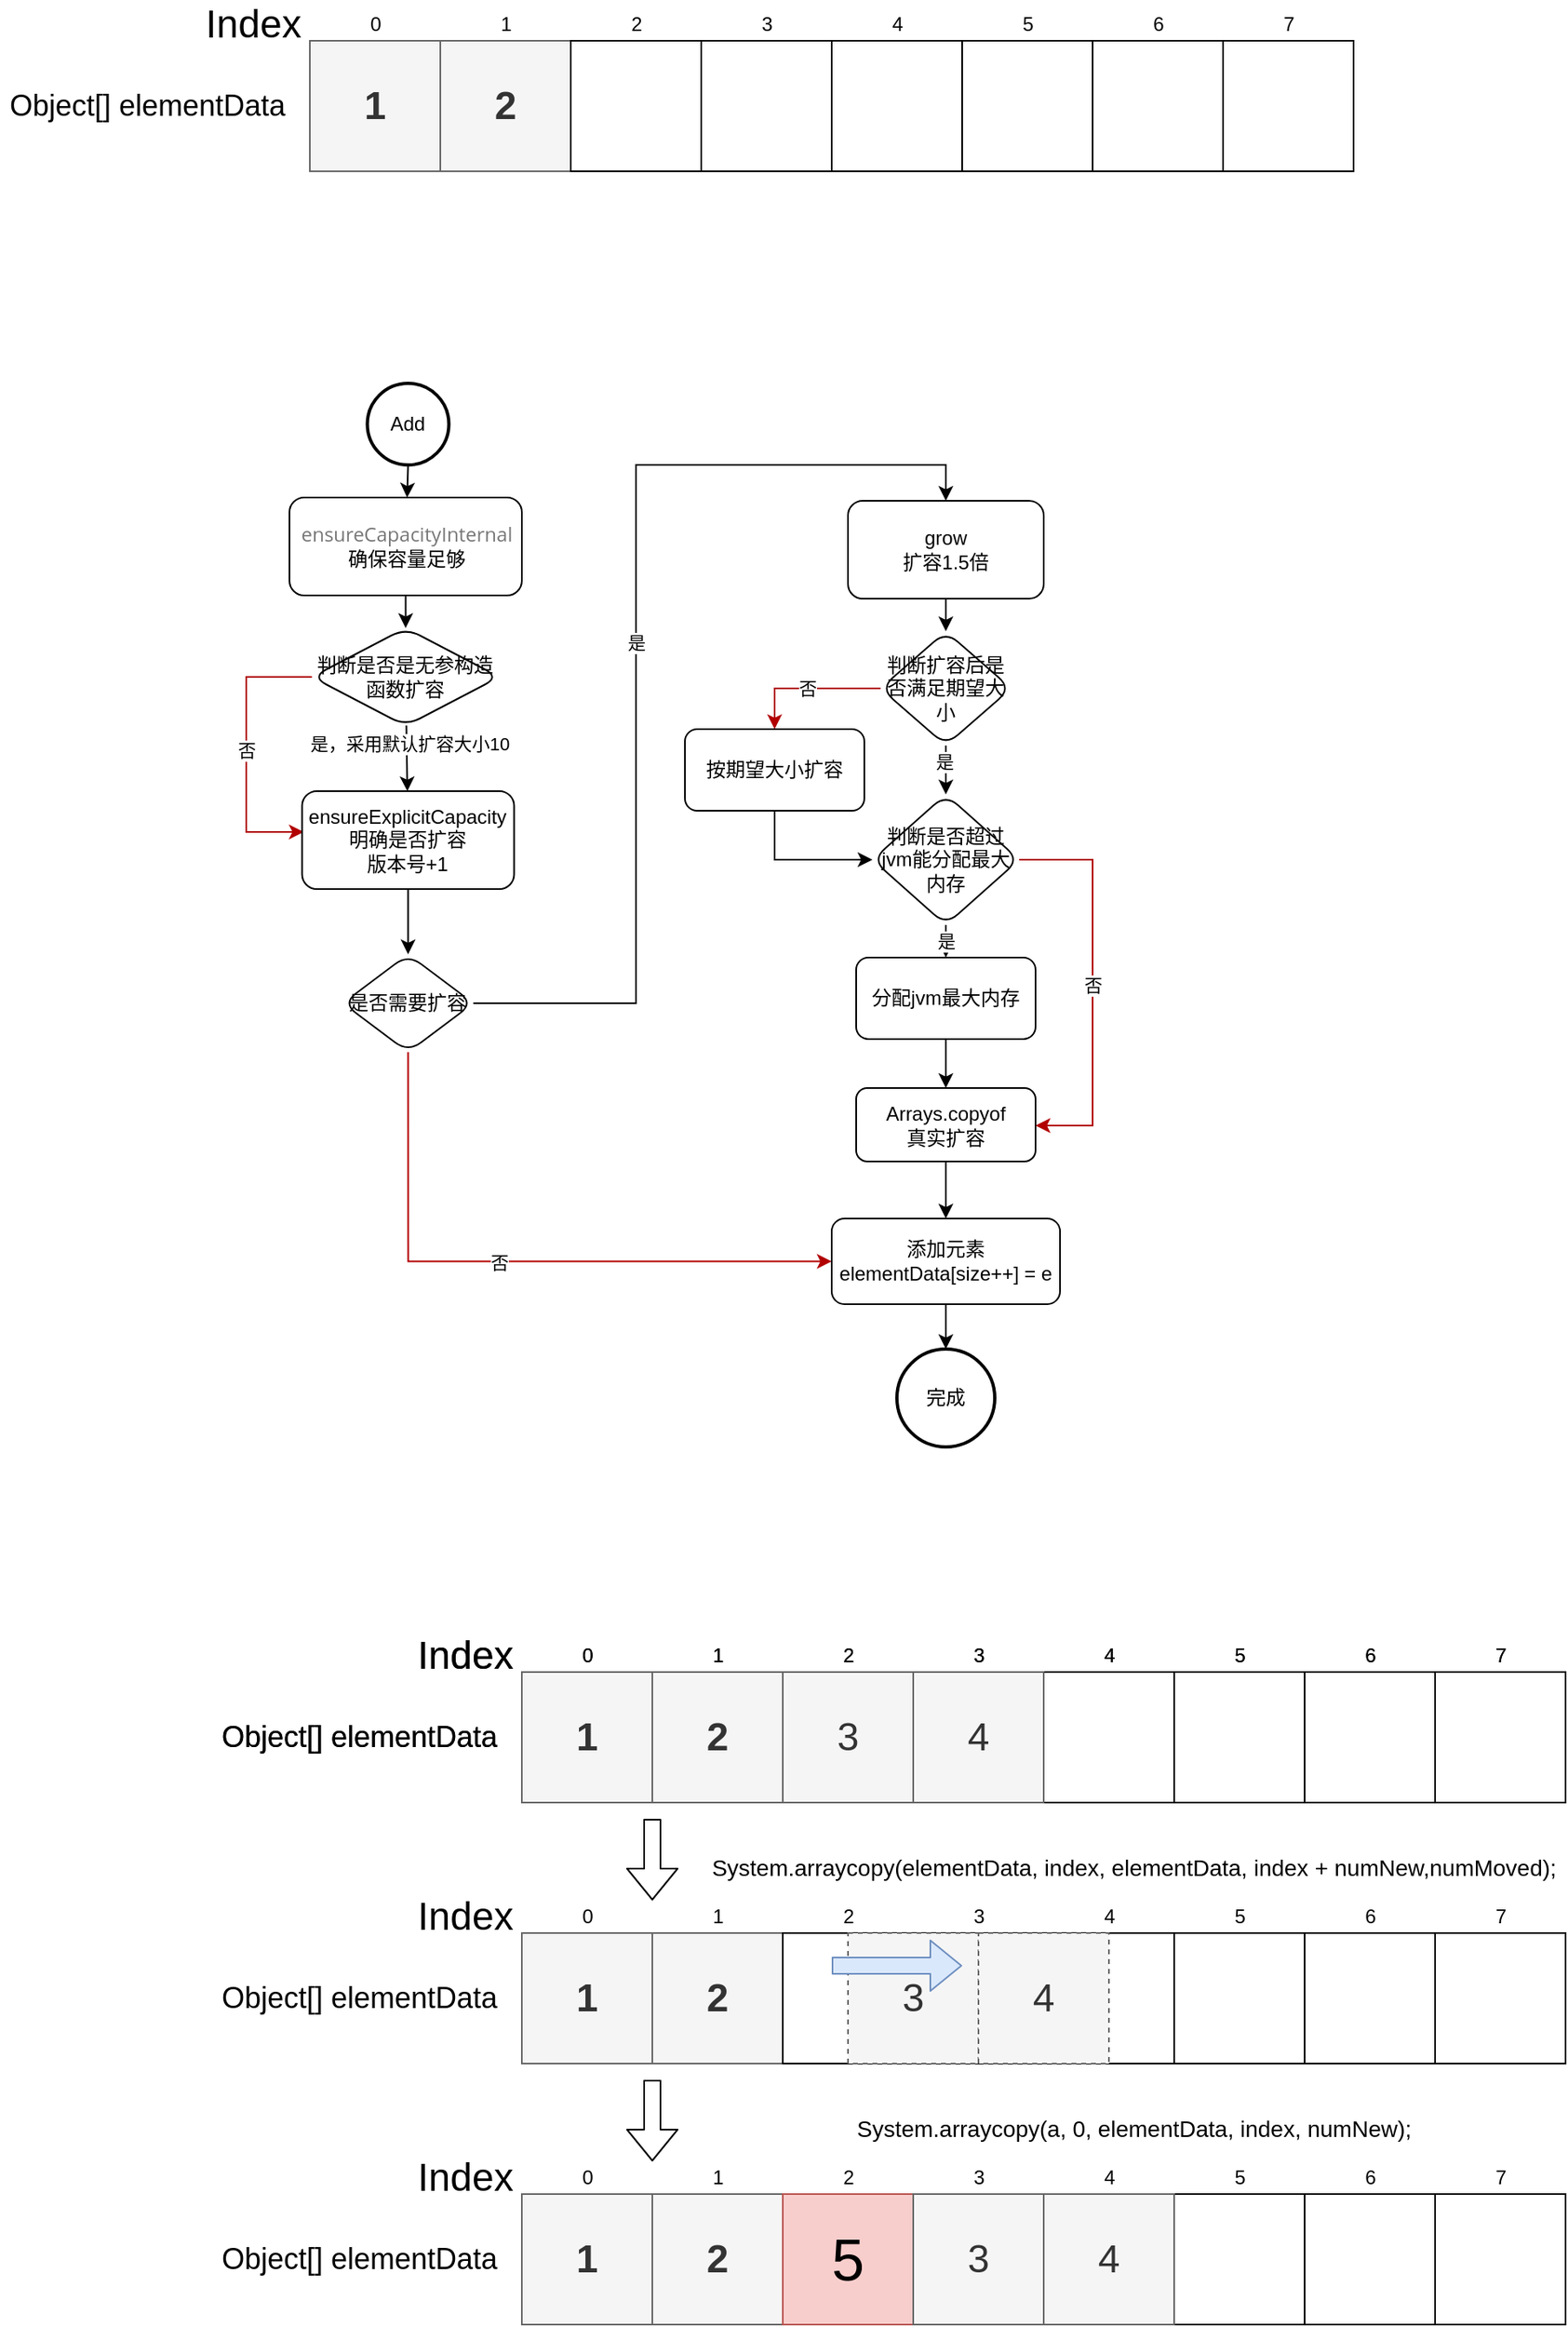 <mxfile version="13.7.9" type="device"><diagram id="JiQFWXmymDmPBgyIcWD0" name="第 1 页"><mxGraphModel dx="1024" dy="592" grid="1" gridSize="10" guides="1" tooltips="1" connect="1" arrows="1" fold="1" page="1" pageScale="1" pageWidth="4681" pageHeight="3300" math="0" shadow="0"><root><mxCell id="0"/><mxCell id="1" parent="0"/><mxCell id="VYayQv6b7MzLc7QeXshy-17" value="" style="rounded=0;whiteSpace=wrap;html=1;" vertex="1" parent="1"><mxGeometry x="360" y="1240" width="640" height="80" as="geometry"/></mxCell><mxCell id="VYayQv6b7MzLc7QeXshy-75" value="" style="rounded=0;whiteSpace=wrap;html=1;" vertex="1" parent="1"><mxGeometry x="680" y="1240" width="80" height="80" as="geometry"/></mxCell><mxCell id="L86AdJcy8oqk83bAIwBT-1" value="" style="rounded=0;whiteSpace=wrap;html=1;" parent="1" vertex="1"><mxGeometry x="230" y="80" width="640" height="80" as="geometry"/></mxCell><mxCell id="L86AdJcy8oqk83bAIwBT-2" value="&lt;font style=&quot;font-size: 24px&quot;&gt;&lt;b&gt;1&lt;/b&gt;&lt;/font&gt;" style="rounded=0;whiteSpace=wrap;html=1;fillColor=#f5f5f5;strokeColor=#666666;fontColor=#333333;" parent="1" vertex="1"><mxGeometry x="230" y="80" width="80" height="80" as="geometry"/></mxCell><mxCell id="L86AdJcy8oqk83bAIwBT-3" value="&lt;font style=&quot;font-size: 24px&quot;&gt;&lt;b&gt;2&lt;/b&gt;&lt;/font&gt;" style="rounded=0;whiteSpace=wrap;html=1;fillColor=#f5f5f5;strokeColor=#666666;fontColor=#333333;" parent="1" vertex="1"><mxGeometry x="310" y="80" width="80" height="80" as="geometry"/></mxCell><mxCell id="L86AdJcy8oqk83bAIwBT-4" value="" style="rounded=0;whiteSpace=wrap;html=1;" parent="1" vertex="1"><mxGeometry x="390" y="80" width="80" height="80" as="geometry"/></mxCell><mxCell id="L86AdJcy8oqk83bAIwBT-6" value="" style="rounded=0;whiteSpace=wrap;html=1;" parent="1" vertex="1"><mxGeometry x="550" y="80" width="80" height="80" as="geometry"/></mxCell><mxCell id="L86AdJcy8oqk83bAIwBT-7" value="" style="rounded=0;whiteSpace=wrap;html=1;" parent="1" vertex="1"><mxGeometry x="710" y="80" width="80" height="80" as="geometry"/></mxCell><mxCell id="L86AdJcy8oqk83bAIwBT-8" value="&lt;font style=&quot;font-size: 24px&quot;&gt;Index&lt;/font&gt;" style="text;html=1;align=center;verticalAlign=middle;resizable=0;points=[];autosize=1;" parent="1" vertex="1"><mxGeometry x="160" y="60" width="70" height="20" as="geometry"/></mxCell><mxCell id="L86AdJcy8oqk83bAIwBT-9" value="0" style="text;html=1;align=center;verticalAlign=middle;resizable=0;points=[];autosize=1;" parent="1" vertex="1"><mxGeometry x="260" y="60" width="20" height="20" as="geometry"/></mxCell><mxCell id="L86AdJcy8oqk83bAIwBT-10" value="1" style="text;html=1;align=center;verticalAlign=middle;resizable=0;points=[];autosize=1;" parent="1" vertex="1"><mxGeometry x="340" y="60" width="20" height="20" as="geometry"/></mxCell><mxCell id="L86AdJcy8oqk83bAIwBT-11" value="2" style="text;html=1;align=center;verticalAlign=middle;resizable=0;points=[];autosize=1;" parent="1" vertex="1"><mxGeometry x="420" y="60" width="20" height="20" as="geometry"/></mxCell><mxCell id="L86AdJcy8oqk83bAIwBT-12" value="3" style="text;html=1;align=center;verticalAlign=middle;resizable=0;points=[];autosize=1;" parent="1" vertex="1"><mxGeometry x="500" y="60" width="20" height="20" as="geometry"/></mxCell><mxCell id="L86AdJcy8oqk83bAIwBT-13" value="4" style="text;html=1;align=center;verticalAlign=middle;resizable=0;points=[];autosize=1;" parent="1" vertex="1"><mxGeometry x="580" y="60" width="20" height="20" as="geometry"/></mxCell><mxCell id="L86AdJcy8oqk83bAIwBT-14" value="5" style="text;html=1;align=center;verticalAlign=middle;resizable=0;points=[];autosize=1;" parent="1" vertex="1"><mxGeometry x="660" y="60" width="20" height="20" as="geometry"/></mxCell><mxCell id="L86AdJcy8oqk83bAIwBT-15" value="6" style="text;html=1;align=center;verticalAlign=middle;resizable=0;points=[];autosize=1;" parent="1" vertex="1"><mxGeometry x="740" y="60" width="20" height="20" as="geometry"/></mxCell><mxCell id="L86AdJcy8oqk83bAIwBT-16" value="7" style="text;html=1;align=center;verticalAlign=middle;resizable=0;points=[];autosize=1;" parent="1" vertex="1"><mxGeometry x="820" y="60" width="20" height="20" as="geometry"/></mxCell><mxCell id="L86AdJcy8oqk83bAIwBT-17" value="&lt;font style=&quot;font-size: 18px&quot;&gt;Object[] elementData&lt;/font&gt;" style="text;html=1;align=center;verticalAlign=middle;resizable=0;points=[];autosize=1;" parent="1" vertex="1"><mxGeometry x="40" y="110" width="180" height="20" as="geometry"/></mxCell><mxCell id="L86AdJcy8oqk83bAIwBT-25" style="edgeStyle=none;rounded=0;orthogonalLoop=1;jettySize=auto;html=1;exitX=0.5;exitY=1;exitDx=0;exitDy=0;" parent="1" source="L86AdJcy8oqk83bAIwBT-61" target="L86AdJcy8oqk83bAIwBT-22" edge="1"><mxGeometry relative="1" as="geometry"><mxPoint x="291.25" y="290" as="sourcePoint"/></mxGeometry></mxCell><mxCell id="L86AdJcy8oqk83bAIwBT-28" value="" style="edgeStyle=none;rounded=0;orthogonalLoop=1;jettySize=auto;html=1;" parent="1" source="L86AdJcy8oqk83bAIwBT-22" target="L86AdJcy8oqk83bAIwBT-27" edge="1"><mxGeometry relative="1" as="geometry"/></mxCell><mxCell id="L86AdJcy8oqk83bAIwBT-22" value="&lt;span style=&quot;text-align: left ; background-color: rgb(255 , 255 , 255)&quot;&gt;&lt;font color=&quot;#777777&quot; face=&quot;open sans, clear sans, helvetica neue, helvetica, arial, sans-serif&quot;&gt;&lt;font style=&quot;font-size: 12px&quot;&gt;ensureCapacityInternal&lt;/font&gt;&lt;br&gt;&lt;/font&gt;确保容量足够&lt;br&gt;&lt;/span&gt;" style="rounded=1;whiteSpace=wrap;html=1;" parent="1" vertex="1"><mxGeometry x="217.5" y="360" width="142.5" height="60" as="geometry"/></mxCell><mxCell id="L86AdJcy8oqk83bAIwBT-30" value="" style="edgeStyle=none;rounded=0;orthogonalLoop=1;jettySize=auto;html=1;" parent="1" source="L86AdJcy8oqk83bAIwBT-27" target="L86AdJcy8oqk83bAIwBT-29" edge="1"><mxGeometry relative="1" as="geometry"/></mxCell><mxCell id="L86AdJcy8oqk83bAIwBT-51" value="是，采用默认扩容大小10" style="edgeLabel;html=1;align=center;verticalAlign=middle;resizable=0;points=[];" parent="L86AdJcy8oqk83bAIwBT-30" vertex="1" connectable="0"><mxGeometry x="-0.48" y="1" relative="1" as="geometry"><mxPoint as="offset"/></mxGeometry></mxCell><mxCell id="L86AdJcy8oqk83bAIwBT-50" value="否" style="edgeStyle=orthogonalEdgeStyle;rounded=0;orthogonalLoop=1;jettySize=auto;html=1;exitX=0;exitY=0.5;exitDx=0;exitDy=0;entryX=0;entryY=0.5;entryDx=0;entryDy=0;fillColor=#e51400;strokeColor=#B20000;" parent="1" source="L86AdJcy8oqk83bAIwBT-27" edge="1"><mxGeometry relative="1" as="geometry"><mxPoint x="226.25" y="450" as="sourcePoint"/><mxPoint x="226.25" y="565" as="targetPoint"/><Array as="points"><mxPoint x="191" y="470"/><mxPoint x="191" y="565"/></Array></mxGeometry></mxCell><mxCell id="L86AdJcy8oqk83bAIwBT-27" value="判断是否是无参构造函数扩容" style="rhombus;whiteSpace=wrap;html=1;rounded=1;" parent="1" vertex="1"><mxGeometry x="231.25" y="440" width="115" height="60" as="geometry"/></mxCell><mxCell id="L86AdJcy8oqk83bAIwBT-68" style="edgeStyle=orthogonalEdgeStyle;rounded=0;orthogonalLoop=1;jettySize=auto;html=1;exitX=0.5;exitY=1;exitDx=0;exitDy=0;entryX=0.5;entryY=0;entryDx=0;entryDy=0;" parent="1" source="L86AdJcy8oqk83bAIwBT-29" target="L86AdJcy8oqk83bAIwBT-31" edge="1"><mxGeometry relative="1" as="geometry"/></mxCell><mxCell id="L86AdJcy8oqk83bAIwBT-29" value="ensureExplicitCapacity&lt;br&gt;明确是否扩容&lt;br&gt;版本号+1" style="whiteSpace=wrap;html=1;rounded=1;" parent="1" vertex="1"><mxGeometry x="225.25" y="540" width="130" height="60" as="geometry"/></mxCell><mxCell id="L86AdJcy8oqk83bAIwBT-35" value="是" style="edgeStyle=orthogonalEdgeStyle;rounded=0;orthogonalLoop=1;jettySize=auto;html=1;entryX=0.5;entryY=0;entryDx=0;entryDy=0;" parent="1" source="L86AdJcy8oqk83bAIwBT-31" target="L86AdJcy8oqk83bAIwBT-34" edge="1"><mxGeometry relative="1" as="geometry"><Array as="points"><mxPoint x="430" y="670"/><mxPoint x="430" y="340"/><mxPoint x="620" y="340"/></Array></mxGeometry></mxCell><mxCell id="L86AdJcy8oqk83bAIwBT-52" style="edgeStyle=orthogonalEdgeStyle;rounded=0;orthogonalLoop=1;jettySize=auto;html=1;entryX=0;entryY=0.5;entryDx=0;entryDy=0;fillColor=#e51400;strokeColor=#B20000;exitX=0.5;exitY=1;exitDx=0;exitDy=0;" parent="1" source="L86AdJcy8oqk83bAIwBT-31" target="L86AdJcy8oqk83bAIwBT-70" edge="1"><mxGeometry relative="1" as="geometry"><mxPoint x="400" y="700" as="sourcePoint"/><Array as="points"><mxPoint x="290" y="828"/></Array></mxGeometry></mxCell><mxCell id="L86AdJcy8oqk83bAIwBT-53" value="否" style="edgeLabel;html=1;align=center;verticalAlign=middle;resizable=0;points=[];" parent="L86AdJcy8oqk83bAIwBT-52" vertex="1" connectable="0"><mxGeometry x="-0.055" relative="1" as="geometry"><mxPoint as="offset"/></mxGeometry></mxCell><mxCell id="L86AdJcy8oqk83bAIwBT-31" value="是否需要扩容" style="rhombus;whiteSpace=wrap;html=1;rounded=1;" parent="1" vertex="1"><mxGeometry x="250.25" y="640" width="80" height="60" as="geometry"/></mxCell><mxCell id="L86AdJcy8oqk83bAIwBT-37" value="" style="edgeStyle=none;rounded=0;orthogonalLoop=1;jettySize=auto;html=1;" parent="1" source="L86AdJcy8oqk83bAIwBT-34" target="L86AdJcy8oqk83bAIwBT-36" edge="1"><mxGeometry relative="1" as="geometry"/></mxCell><mxCell id="L86AdJcy8oqk83bAIwBT-34" value="grow&lt;br&gt;扩容1.5倍" style="whiteSpace=wrap;html=1;rounded=1;" parent="1" vertex="1"><mxGeometry x="560" y="362" width="120" height="60" as="geometry"/></mxCell><mxCell id="L86AdJcy8oqk83bAIwBT-39" value="" style="edgeStyle=none;rounded=0;orthogonalLoop=1;jettySize=auto;html=1;" parent="1" source="L86AdJcy8oqk83bAIwBT-36" target="L86AdJcy8oqk83bAIwBT-38" edge="1"><mxGeometry relative="1" as="geometry"/></mxCell><mxCell id="L86AdJcy8oqk83bAIwBT-40" value="是" style="edgeLabel;html=1;align=center;verticalAlign=middle;resizable=0;points=[];" parent="L86AdJcy8oqk83bAIwBT-39" vertex="1" connectable="0"><mxGeometry x="-0.38" y="-1" relative="1" as="geometry"><mxPoint as="offset"/></mxGeometry></mxCell><mxCell id="L86AdJcy8oqk83bAIwBT-54" value="否" style="edgeStyle=orthogonalEdgeStyle;rounded=0;orthogonalLoop=1;jettySize=auto;html=1;exitX=0;exitY=0.5;exitDx=0;exitDy=0;fillColor=#e51400;strokeColor=#B20000;entryX=0.5;entryY=0;entryDx=0;entryDy=0;" parent="1" source="L86AdJcy8oqk83bAIwBT-36" target="L86AdJcy8oqk83bAIwBT-55" edge="1"><mxGeometry relative="1" as="geometry"><mxPoint x="500" y="602" as="targetPoint"/></mxGeometry></mxCell><mxCell id="L86AdJcy8oqk83bAIwBT-36" value="判断扩容后是否满足期望大小" style="rhombus;whiteSpace=wrap;html=1;rounded=1;" parent="1" vertex="1"><mxGeometry x="580" y="442" width="80" height="70" as="geometry"/></mxCell><mxCell id="L86AdJcy8oqk83bAIwBT-43" value="是" style="edgeStyle=none;rounded=0;orthogonalLoop=1;jettySize=auto;html=1;" parent="1" source="L86AdJcy8oqk83bAIwBT-38" target="L86AdJcy8oqk83bAIwBT-42" edge="1"><mxGeometry relative="1" as="geometry"/></mxCell><mxCell id="L86AdJcy8oqk83bAIwBT-59" value="否" style="edgeStyle=orthogonalEdgeStyle;rounded=0;orthogonalLoop=1;jettySize=auto;html=1;exitX=1;exitY=0.5;exitDx=0;exitDy=0;fillColor=#e51400;strokeColor=#B20000;entryX=1;entryY=0.511;entryDx=0;entryDy=0;entryPerimeter=0;" parent="1" source="L86AdJcy8oqk83bAIwBT-38" target="L86AdJcy8oqk83bAIwBT-44" edge="1"><mxGeometry relative="1" as="geometry"><mxPoint x="700" y="765" as="targetPoint"/><Array as="points"><mxPoint x="710" y="582"/><mxPoint x="710" y="745"/></Array></mxGeometry></mxCell><mxCell id="L86AdJcy8oqk83bAIwBT-38" value="判断是否超过jvm能分配最大内存" style="rhombus;whiteSpace=wrap;html=1;rounded=1;" parent="1" vertex="1"><mxGeometry x="575" y="542" width="90" height="80" as="geometry"/></mxCell><mxCell id="L86AdJcy8oqk83bAIwBT-45" value="" style="edgeStyle=none;rounded=0;orthogonalLoop=1;jettySize=auto;html=1;" parent="1" source="L86AdJcy8oqk83bAIwBT-42" target="L86AdJcy8oqk83bAIwBT-44" edge="1"><mxGeometry relative="1" as="geometry"/></mxCell><mxCell id="L86AdJcy8oqk83bAIwBT-42" value="分配jvm最大内存" style="whiteSpace=wrap;html=1;rounded=1;" parent="1" vertex="1"><mxGeometry x="565" y="642" width="110" height="50" as="geometry"/></mxCell><mxCell id="L86AdJcy8oqk83bAIwBT-71" value="" style="edgeStyle=orthogonalEdgeStyle;rounded=0;orthogonalLoop=1;jettySize=auto;html=1;" parent="1" source="L86AdJcy8oqk83bAIwBT-44" target="L86AdJcy8oqk83bAIwBT-70" edge="1"><mxGeometry relative="1" as="geometry"/></mxCell><mxCell id="L86AdJcy8oqk83bAIwBT-44" value="Arrays.copyof&lt;br&gt;真实扩容" style="whiteSpace=wrap;html=1;rounded=1;" parent="1" vertex="1"><mxGeometry x="565" y="722" width="110" height="45" as="geometry"/></mxCell><mxCell id="L86AdJcy8oqk83bAIwBT-46" value="完成" style="strokeWidth=2;html=1;shape=mxgraph.flowchart.start_2;whiteSpace=wrap;" parent="1" vertex="1"><mxGeometry x="590" y="882" width="60" height="60" as="geometry"/></mxCell><mxCell id="L86AdJcy8oqk83bAIwBT-62" style="edgeStyle=orthogonalEdgeStyle;rounded=0;orthogonalLoop=1;jettySize=auto;html=1;exitX=0.5;exitY=1;exitDx=0;exitDy=0;entryX=0;entryY=0.5;entryDx=0;entryDy=0;" parent="1" source="L86AdJcy8oqk83bAIwBT-55" target="L86AdJcy8oqk83bAIwBT-38" edge="1"><mxGeometry relative="1" as="geometry"/></mxCell><mxCell id="L86AdJcy8oqk83bAIwBT-55" value="按期望大小扩容" style="whiteSpace=wrap;html=1;rounded=1;" parent="1" vertex="1"><mxGeometry x="460" y="502" width="110" height="50" as="geometry"/></mxCell><mxCell id="L86AdJcy8oqk83bAIwBT-61" value="Add" style="strokeWidth=2;html=1;shape=mxgraph.flowchart.start_2;whiteSpace=wrap;" parent="1" vertex="1"><mxGeometry x="265.25" y="290" width="50" height="50" as="geometry"/></mxCell><mxCell id="L86AdJcy8oqk83bAIwBT-63" style="edgeStyle=none;rounded=0;orthogonalLoop=1;jettySize=auto;html=1;exitX=0.5;exitY=1;exitDx=0;exitDy=0;" parent="1" target="L86AdJcy8oqk83bAIwBT-61" edge="1"><mxGeometry relative="1" as="geometry"><mxPoint x="291.25" y="290" as="sourcePoint"/><mxPoint x="289.5" y="360" as="targetPoint"/></mxGeometry></mxCell><mxCell id="L86AdJcy8oqk83bAIwBT-72" style="edgeStyle=orthogonalEdgeStyle;rounded=0;orthogonalLoop=1;jettySize=auto;html=1;exitX=0.5;exitY=1;exitDx=0;exitDy=0;entryX=0.5;entryY=0;entryDx=0;entryDy=0;entryPerimeter=0;" parent="1" source="L86AdJcy8oqk83bAIwBT-70" target="L86AdJcy8oqk83bAIwBT-46" edge="1"><mxGeometry relative="1" as="geometry"/></mxCell><mxCell id="L86AdJcy8oqk83bAIwBT-70" value="添加元素&lt;br&gt;elementData[size++] = e" style="whiteSpace=wrap;html=1;rounded=1;" parent="1" vertex="1"><mxGeometry x="550" y="802" width="140" height="52.5" as="geometry"/></mxCell><mxCell id="VYayQv6b7MzLc7QeXshy-1" value="" style="rounded=0;whiteSpace=wrap;html=1;" vertex="1" parent="1"><mxGeometry x="360" y="1080" width="640" height="80" as="geometry"/></mxCell><mxCell id="VYayQv6b7MzLc7QeXshy-2" value="&lt;font style=&quot;font-size: 24px&quot;&gt;&lt;b&gt;1&lt;/b&gt;&lt;/font&gt;" style="rounded=0;whiteSpace=wrap;html=1;fillColor=#f5f5f5;strokeColor=#666666;fontColor=#333333;" vertex="1" parent="1"><mxGeometry x="360" y="1080" width="80" height="80" as="geometry"/></mxCell><mxCell id="VYayQv6b7MzLc7QeXshy-3" value="&lt;font style=&quot;font-size: 24px&quot;&gt;&lt;b&gt;2&lt;/b&gt;&lt;/font&gt;" style="rounded=0;whiteSpace=wrap;html=1;fillColor=#f5f5f5;strokeColor=#666666;fontColor=#333333;" vertex="1" parent="1"><mxGeometry x="440" y="1080" width="80" height="80" as="geometry"/></mxCell><mxCell id="VYayQv6b7MzLc7QeXshy-4" value="3" style="rounded=0;whiteSpace=wrap;html=1;" vertex="1" parent="1"><mxGeometry x="520" y="1080" width="80" height="80" as="geometry"/></mxCell><mxCell id="VYayQv6b7MzLc7QeXshy-5" value="" style="rounded=0;whiteSpace=wrap;html=1;" vertex="1" parent="1"><mxGeometry x="680" y="1080" width="80" height="80" as="geometry"/></mxCell><mxCell id="VYayQv6b7MzLc7QeXshy-6" value="" style="rounded=0;whiteSpace=wrap;html=1;" vertex="1" parent="1"><mxGeometry x="840" y="1080" width="80" height="80" as="geometry"/></mxCell><mxCell id="VYayQv6b7MzLc7QeXshy-7" value="&lt;font style=&quot;font-size: 24px&quot;&gt;Index&lt;/font&gt;" style="text;html=1;align=center;verticalAlign=middle;resizable=0;points=[];autosize=1;" vertex="1" parent="1"><mxGeometry x="290" y="1060" width="70" height="20" as="geometry"/></mxCell><mxCell id="VYayQv6b7MzLc7QeXshy-8" value="0" style="text;html=1;align=center;verticalAlign=middle;resizable=0;points=[];autosize=1;" vertex="1" parent="1"><mxGeometry x="390" y="1060" width="20" height="20" as="geometry"/></mxCell><mxCell id="VYayQv6b7MzLc7QeXshy-9" value="1" style="text;html=1;align=center;verticalAlign=middle;resizable=0;points=[];autosize=1;" vertex="1" parent="1"><mxGeometry x="470" y="1060" width="20" height="20" as="geometry"/></mxCell><mxCell id="VYayQv6b7MzLc7QeXshy-10" value="2" style="text;html=1;align=center;verticalAlign=middle;resizable=0;points=[];autosize=1;" vertex="1" parent="1"><mxGeometry x="550" y="1060" width="20" height="20" as="geometry"/></mxCell><mxCell id="VYayQv6b7MzLc7QeXshy-11" value="3" style="text;html=1;align=center;verticalAlign=middle;resizable=0;points=[];autosize=1;" vertex="1" parent="1"><mxGeometry x="630" y="1060" width="20" height="20" as="geometry"/></mxCell><mxCell id="VYayQv6b7MzLc7QeXshy-12" value="4" style="text;html=1;align=center;verticalAlign=middle;resizable=0;points=[];autosize=1;" vertex="1" parent="1"><mxGeometry x="710" y="1060" width="20" height="20" as="geometry"/></mxCell><mxCell id="VYayQv6b7MzLc7QeXshy-13" value="5" style="text;html=1;align=center;verticalAlign=middle;resizable=0;points=[];autosize=1;" vertex="1" parent="1"><mxGeometry x="790" y="1060" width="20" height="20" as="geometry"/></mxCell><mxCell id="VYayQv6b7MzLc7QeXshy-14" value="6" style="text;html=1;align=center;verticalAlign=middle;resizable=0;points=[];autosize=1;" vertex="1" parent="1"><mxGeometry x="870" y="1060" width="20" height="20" as="geometry"/></mxCell><mxCell id="VYayQv6b7MzLc7QeXshy-15" value="7" style="text;html=1;align=center;verticalAlign=middle;resizable=0;points=[];autosize=1;" vertex="1" parent="1"><mxGeometry x="950" y="1060" width="20" height="20" as="geometry"/></mxCell><mxCell id="VYayQv6b7MzLc7QeXshy-16" value="&lt;font style=&quot;font-size: 18px&quot;&gt;Object[] elementData&lt;/font&gt;" style="text;html=1;align=center;verticalAlign=middle;resizable=0;points=[];autosize=1;" vertex="1" parent="1"><mxGeometry x="170" y="1110" width="180" height="20" as="geometry"/></mxCell><mxCell id="VYayQv6b7MzLc7QeXshy-18" value="&lt;font style=&quot;font-size: 24px&quot;&gt;&lt;b&gt;1&lt;/b&gt;&lt;/font&gt;" style="rounded=0;whiteSpace=wrap;html=1;fillColor=#f5f5f5;strokeColor=#666666;fontColor=#333333;" vertex="1" parent="1"><mxGeometry x="360" y="1240" width="80" height="80" as="geometry"/></mxCell><mxCell id="VYayQv6b7MzLc7QeXshy-19" value="&lt;font style=&quot;font-size: 24px&quot;&gt;&lt;b&gt;2&lt;/b&gt;&lt;/font&gt;" style="rounded=0;whiteSpace=wrap;html=1;fillColor=#f5f5f5;strokeColor=#666666;fontColor=#333333;" vertex="1" parent="1"><mxGeometry x="440" y="1240" width="80" height="80" as="geometry"/></mxCell><mxCell id="VYayQv6b7MzLc7QeXshy-20" value="" style="rounded=0;whiteSpace=wrap;html=1;" vertex="1" parent="1"><mxGeometry x="520" y="1240" width="80" height="80" as="geometry"/></mxCell><mxCell id="VYayQv6b7MzLc7QeXshy-22" value="" style="rounded=0;whiteSpace=wrap;html=1;" vertex="1" parent="1"><mxGeometry x="840" y="1240" width="80" height="80" as="geometry"/></mxCell><mxCell id="VYayQv6b7MzLc7QeXshy-23" value="&lt;font style=&quot;font-size: 24px&quot;&gt;Index&lt;/font&gt;" style="text;html=1;align=center;verticalAlign=middle;resizable=0;points=[];autosize=1;" vertex="1" parent="1"><mxGeometry x="290" y="1220" width="70" height="20" as="geometry"/></mxCell><mxCell id="VYayQv6b7MzLc7QeXshy-24" value="0" style="text;html=1;align=center;verticalAlign=middle;resizable=0;points=[];autosize=1;" vertex="1" parent="1"><mxGeometry x="390" y="1220" width="20" height="20" as="geometry"/></mxCell><mxCell id="VYayQv6b7MzLc7QeXshy-25" value="1" style="text;html=1;align=center;verticalAlign=middle;resizable=0;points=[];autosize=1;" vertex="1" parent="1"><mxGeometry x="470" y="1220" width="20" height="20" as="geometry"/></mxCell><mxCell id="VYayQv6b7MzLc7QeXshy-26" value="2" style="text;html=1;align=center;verticalAlign=middle;resizable=0;points=[];autosize=1;" vertex="1" parent="1"><mxGeometry x="550" y="1220" width="20" height="20" as="geometry"/></mxCell><mxCell id="VYayQv6b7MzLc7QeXshy-27" value="3" style="text;html=1;align=center;verticalAlign=middle;resizable=0;points=[];autosize=1;" vertex="1" parent="1"><mxGeometry x="630" y="1220" width="20" height="20" as="geometry"/></mxCell><mxCell id="VYayQv6b7MzLc7QeXshy-28" value="4" style="text;html=1;align=center;verticalAlign=middle;resizable=0;points=[];autosize=1;" vertex="1" parent="1"><mxGeometry x="710" y="1220" width="20" height="20" as="geometry"/></mxCell><mxCell id="VYayQv6b7MzLc7QeXshy-29" value="5" style="text;html=1;align=center;verticalAlign=middle;resizable=0;points=[];autosize=1;" vertex="1" parent="1"><mxGeometry x="790" y="1220" width="20" height="20" as="geometry"/></mxCell><mxCell id="VYayQv6b7MzLc7QeXshy-30" value="6" style="text;html=1;align=center;verticalAlign=middle;resizable=0;points=[];autosize=1;" vertex="1" parent="1"><mxGeometry x="870" y="1220" width="20" height="20" as="geometry"/></mxCell><mxCell id="VYayQv6b7MzLc7QeXshy-31" value="7" style="text;html=1;align=center;verticalAlign=middle;resizable=0;points=[];autosize=1;" vertex="1" parent="1"><mxGeometry x="950" y="1220" width="20" height="20" as="geometry"/></mxCell><mxCell id="VYayQv6b7MzLc7QeXshy-32" value="&lt;font style=&quot;font-size: 18px&quot;&gt;Object[] elementData&lt;/font&gt;" style="text;html=1;align=center;verticalAlign=middle;resizable=0;points=[];autosize=1;" vertex="1" parent="1"><mxGeometry x="170" y="1270" width="180" height="20" as="geometry"/></mxCell><mxCell id="VYayQv6b7MzLc7QeXshy-33" value="" style="rounded=0;whiteSpace=wrap;html=1;" vertex="1" parent="1"><mxGeometry x="360" y="1080" width="640" height="80" as="geometry"/></mxCell><mxCell id="VYayQv6b7MzLc7QeXshy-34" value="&lt;font style=&quot;font-size: 24px&quot;&gt;&lt;b&gt;1&lt;/b&gt;&lt;/font&gt;" style="rounded=0;whiteSpace=wrap;html=1;fillColor=#f5f5f5;strokeColor=#666666;fontColor=#333333;" vertex="1" parent="1"><mxGeometry x="360" y="1080" width="80" height="80" as="geometry"/></mxCell><mxCell id="VYayQv6b7MzLc7QeXshy-35" value="&lt;font style=&quot;font-size: 24px&quot;&gt;&lt;b&gt;2&lt;/b&gt;&lt;/font&gt;" style="rounded=0;whiteSpace=wrap;html=1;fillColor=#f5f5f5;strokeColor=#666666;fontColor=#333333;" vertex="1" parent="1"><mxGeometry x="440" y="1080" width="80" height="80" as="geometry"/></mxCell><mxCell id="VYayQv6b7MzLc7QeXshy-36" value="&lt;font style=&quot;font-size: 24px&quot;&gt;3&lt;/font&gt;" style="rounded=0;whiteSpace=wrap;html=1;fillColor=#f5f5f5;strokeColor=#666666;fontColor=#333333;" vertex="1" parent="1"><mxGeometry x="520" y="1080" width="80" height="80" as="geometry"/></mxCell><mxCell id="VYayQv6b7MzLc7QeXshy-37" value="" style="rounded=0;whiteSpace=wrap;html=1;" vertex="1" parent="1"><mxGeometry x="680" y="1080" width="80" height="80" as="geometry"/></mxCell><mxCell id="VYayQv6b7MzLc7QeXshy-38" value="" style="rounded=0;whiteSpace=wrap;html=1;" vertex="1" parent="1"><mxGeometry x="840" y="1080" width="80" height="80" as="geometry"/></mxCell><mxCell id="VYayQv6b7MzLc7QeXshy-39" value="&lt;font style=&quot;font-size: 24px&quot;&gt;Index&lt;/font&gt;" style="text;html=1;align=center;verticalAlign=middle;resizable=0;points=[];autosize=1;" vertex="1" parent="1"><mxGeometry x="290" y="1060" width="70" height="20" as="geometry"/></mxCell><mxCell id="VYayQv6b7MzLc7QeXshy-40" value="0" style="text;html=1;align=center;verticalAlign=middle;resizable=0;points=[];autosize=1;" vertex="1" parent="1"><mxGeometry x="390" y="1060" width="20" height="20" as="geometry"/></mxCell><mxCell id="VYayQv6b7MzLc7QeXshy-41" value="1" style="text;html=1;align=center;verticalAlign=middle;resizable=0;points=[];autosize=1;" vertex="1" parent="1"><mxGeometry x="470" y="1060" width="20" height="20" as="geometry"/></mxCell><mxCell id="VYayQv6b7MzLc7QeXshy-42" value="2" style="text;html=1;align=center;verticalAlign=middle;resizable=0;points=[];autosize=1;" vertex="1" parent="1"><mxGeometry x="550" y="1060" width="20" height="20" as="geometry"/></mxCell><mxCell id="VYayQv6b7MzLc7QeXshy-43" value="3" style="text;html=1;align=center;verticalAlign=middle;resizable=0;points=[];autosize=1;" vertex="1" parent="1"><mxGeometry x="630" y="1060" width="20" height="20" as="geometry"/></mxCell><mxCell id="VYayQv6b7MzLc7QeXshy-44" value="4" style="text;html=1;align=center;verticalAlign=middle;resizable=0;points=[];autosize=1;" vertex="1" parent="1"><mxGeometry x="710" y="1060" width="20" height="20" as="geometry"/></mxCell><mxCell id="VYayQv6b7MzLc7QeXshy-45" value="5" style="text;html=1;align=center;verticalAlign=middle;resizable=0;points=[];autosize=1;" vertex="1" parent="1"><mxGeometry x="790" y="1060" width="20" height="20" as="geometry"/></mxCell><mxCell id="VYayQv6b7MzLc7QeXshy-46" value="6" style="text;html=1;align=center;verticalAlign=middle;resizable=0;points=[];autosize=1;" vertex="1" parent="1"><mxGeometry x="870" y="1060" width="20" height="20" as="geometry"/></mxCell><mxCell id="VYayQv6b7MzLc7QeXshy-47" value="7" style="text;html=1;align=center;verticalAlign=middle;resizable=0;points=[];autosize=1;" vertex="1" parent="1"><mxGeometry x="950" y="1060" width="20" height="20" as="geometry"/></mxCell><mxCell id="VYayQv6b7MzLc7QeXshy-48" value="&lt;font style=&quot;font-size: 18px&quot;&gt;Object[] elementData&lt;/font&gt;" style="text;html=1;align=center;verticalAlign=middle;resizable=0;points=[];autosize=1;" vertex="1" parent="1"><mxGeometry x="170" y="1110" width="180" height="20" as="geometry"/></mxCell><mxCell id="VYayQv6b7MzLc7QeXshy-49" value="&lt;font style=&quot;font-size: 24px&quot;&gt;4&lt;/font&gt;" style="rounded=0;whiteSpace=wrap;html=1;fillColor=#f5f5f5;strokeColor=#666666;fontColor=#333333;" vertex="1" parent="1"><mxGeometry x="600" y="1080" width="80" height="80" as="geometry"/></mxCell><mxCell id="VYayQv6b7MzLc7QeXshy-51" value="&lt;font style=&quot;font-size: 24px&quot;&gt;3&lt;/font&gt;" style="rounded=0;whiteSpace=wrap;html=1;fillColor=#f5f5f5;strokeColor=#666666;fontColor=#333333;dashed=1;" vertex="1" parent="1"><mxGeometry x="560" y="1240" width="80" height="80" as="geometry"/></mxCell><mxCell id="VYayQv6b7MzLc7QeXshy-52" value="&lt;font style=&quot;font-size: 24px&quot;&gt;4&lt;/font&gt;" style="rounded=0;whiteSpace=wrap;html=1;fillColor=#f5f5f5;strokeColor=#666666;fontColor=#333333;dashed=1;" vertex="1" parent="1"><mxGeometry x="640" y="1240" width="80" height="80" as="geometry"/></mxCell><mxCell id="VYayQv6b7MzLc7QeXshy-53" value="" style="shape=flexArrow;endArrow=classic;html=1;" edge="1" parent="1"><mxGeometry width="50" height="50" relative="1" as="geometry"><mxPoint x="440" y="1170" as="sourcePoint"/><mxPoint x="440" y="1220" as="targetPoint"/></mxGeometry></mxCell><mxCell id="VYayQv6b7MzLc7QeXshy-54" value="&lt;font style=&quot;font-size: 14px&quot;&gt;System.arraycopy(elementData, index, elementData, index + numNew,numMoved);&lt;/font&gt;" style="text;html=1;align=center;verticalAlign=middle;resizable=0;points=[];autosize=1;" vertex="1" parent="1"><mxGeometry x="470" y="1190" width="530" height="20" as="geometry"/></mxCell><mxCell id="VYayQv6b7MzLc7QeXshy-55" value="" style="rounded=0;whiteSpace=wrap;html=1;" vertex="1" parent="1"><mxGeometry x="360" y="1400" width="640" height="80" as="geometry"/></mxCell><mxCell id="VYayQv6b7MzLc7QeXshy-56" value="&lt;font style=&quot;font-size: 24px&quot;&gt;&lt;b&gt;1&lt;/b&gt;&lt;/font&gt;" style="rounded=0;whiteSpace=wrap;html=1;fillColor=#f5f5f5;strokeColor=#666666;fontColor=#333333;" vertex="1" parent="1"><mxGeometry x="360" y="1400" width="80" height="80" as="geometry"/></mxCell><mxCell id="VYayQv6b7MzLc7QeXshy-57" value="&lt;font style=&quot;font-size: 24px&quot;&gt;&lt;b&gt;2&lt;/b&gt;&lt;/font&gt;" style="rounded=0;whiteSpace=wrap;html=1;fillColor=#f5f5f5;strokeColor=#666666;fontColor=#333333;" vertex="1" parent="1"><mxGeometry x="440" y="1400" width="80" height="80" as="geometry"/></mxCell><mxCell id="VYayQv6b7MzLc7QeXshy-58" value="&lt;font style=&quot;font-size: 36px&quot;&gt;5&lt;/font&gt;" style="rounded=0;whiteSpace=wrap;html=1;fillColor=#f8cecc;strokeColor=#b85450;" vertex="1" parent="1"><mxGeometry x="520" y="1400" width="80" height="80" as="geometry"/></mxCell><mxCell id="VYayQv6b7MzLc7QeXshy-59" value="" style="rounded=0;whiteSpace=wrap;html=1;" vertex="1" parent="1"><mxGeometry x="840" y="1400" width="80" height="80" as="geometry"/></mxCell><mxCell id="VYayQv6b7MzLc7QeXshy-60" value="&lt;font style=&quot;font-size: 24px&quot;&gt;Index&lt;/font&gt;" style="text;html=1;align=center;verticalAlign=middle;resizable=0;points=[];autosize=1;" vertex="1" parent="1"><mxGeometry x="290" y="1380" width="70" height="20" as="geometry"/></mxCell><mxCell id="VYayQv6b7MzLc7QeXshy-61" value="0" style="text;html=1;align=center;verticalAlign=middle;resizable=0;points=[];autosize=1;" vertex="1" parent="1"><mxGeometry x="390" y="1380" width="20" height="20" as="geometry"/></mxCell><mxCell id="VYayQv6b7MzLc7QeXshy-62" value="1" style="text;html=1;align=center;verticalAlign=middle;resizable=0;points=[];autosize=1;" vertex="1" parent="1"><mxGeometry x="470" y="1380" width="20" height="20" as="geometry"/></mxCell><mxCell id="VYayQv6b7MzLc7QeXshy-63" value="2" style="text;html=1;align=center;verticalAlign=middle;resizable=0;points=[];autosize=1;" vertex="1" parent="1"><mxGeometry x="550" y="1380" width="20" height="20" as="geometry"/></mxCell><mxCell id="VYayQv6b7MzLc7QeXshy-64" value="3" style="text;html=1;align=center;verticalAlign=middle;resizable=0;points=[];autosize=1;" vertex="1" parent="1"><mxGeometry x="630" y="1380" width="20" height="20" as="geometry"/></mxCell><mxCell id="VYayQv6b7MzLc7QeXshy-65" value="4" style="text;html=1;align=center;verticalAlign=middle;resizable=0;points=[];autosize=1;" vertex="1" parent="1"><mxGeometry x="710" y="1380" width="20" height="20" as="geometry"/></mxCell><mxCell id="VYayQv6b7MzLc7QeXshy-66" value="5" style="text;html=1;align=center;verticalAlign=middle;resizable=0;points=[];autosize=1;" vertex="1" parent="1"><mxGeometry x="790" y="1380" width="20" height="20" as="geometry"/></mxCell><mxCell id="VYayQv6b7MzLc7QeXshy-67" value="6" style="text;html=1;align=center;verticalAlign=middle;resizable=0;points=[];autosize=1;" vertex="1" parent="1"><mxGeometry x="870" y="1380" width="20" height="20" as="geometry"/></mxCell><mxCell id="VYayQv6b7MzLc7QeXshy-68" value="7" style="text;html=1;align=center;verticalAlign=middle;resizable=0;points=[];autosize=1;" vertex="1" parent="1"><mxGeometry x="950" y="1380" width="20" height="20" as="geometry"/></mxCell><mxCell id="VYayQv6b7MzLc7QeXshy-69" value="&lt;font style=&quot;font-size: 18px&quot;&gt;Object[] elementData&lt;/font&gt;" style="text;html=1;align=center;verticalAlign=middle;resizable=0;points=[];autosize=1;" vertex="1" parent="1"><mxGeometry x="170" y="1430" width="180" height="20" as="geometry"/></mxCell><mxCell id="VYayQv6b7MzLc7QeXshy-70" value="&lt;font style=&quot;font-size: 24px&quot;&gt;3&lt;/font&gt;" style="rounded=0;whiteSpace=wrap;html=1;fillColor=#f5f5f5;strokeColor=#666666;fontColor=#333333;" vertex="1" parent="1"><mxGeometry x="600" y="1400" width="80" height="80" as="geometry"/></mxCell><mxCell id="VYayQv6b7MzLc7QeXshy-71" value="&lt;font style=&quot;font-size: 24px&quot;&gt;4&lt;/font&gt;" style="rounded=0;whiteSpace=wrap;html=1;fillColor=#f5f5f5;strokeColor=#666666;fontColor=#333333;" vertex="1" parent="1"><mxGeometry x="680" y="1400" width="80" height="80" as="geometry"/></mxCell><mxCell id="VYayQv6b7MzLc7QeXshy-72" value="" style="shape=flexArrow;endArrow=classic;html=1;" edge="1" parent="1"><mxGeometry width="50" height="50" relative="1" as="geometry"><mxPoint x="440" y="1330" as="sourcePoint"/><mxPoint x="440" y="1380" as="targetPoint"/></mxGeometry></mxCell><mxCell id="VYayQv6b7MzLc7QeXshy-73" value="&lt;font style=&quot;font-size: 14px&quot;&gt;System.arraycopy(a, 0, elementData, index, numNew);&lt;/font&gt;" style="text;html=1;align=center;verticalAlign=middle;resizable=0;points=[];autosize=1;" vertex="1" parent="1"><mxGeometry x="555" y="1350" width="360" height="20" as="geometry"/></mxCell><mxCell id="VYayQv6b7MzLc7QeXshy-74" value="" style="shape=flexArrow;endArrow=classic;html=1;fillColor=#dae8fc;strokeColor=#6c8ebf;" edge="1" parent="1"><mxGeometry width="50" height="50" relative="1" as="geometry"><mxPoint x="550" y="1260" as="sourcePoint"/><mxPoint x="630" y="1260" as="targetPoint"/></mxGeometry></mxCell></root></mxGraphModel></diagram></mxfile>